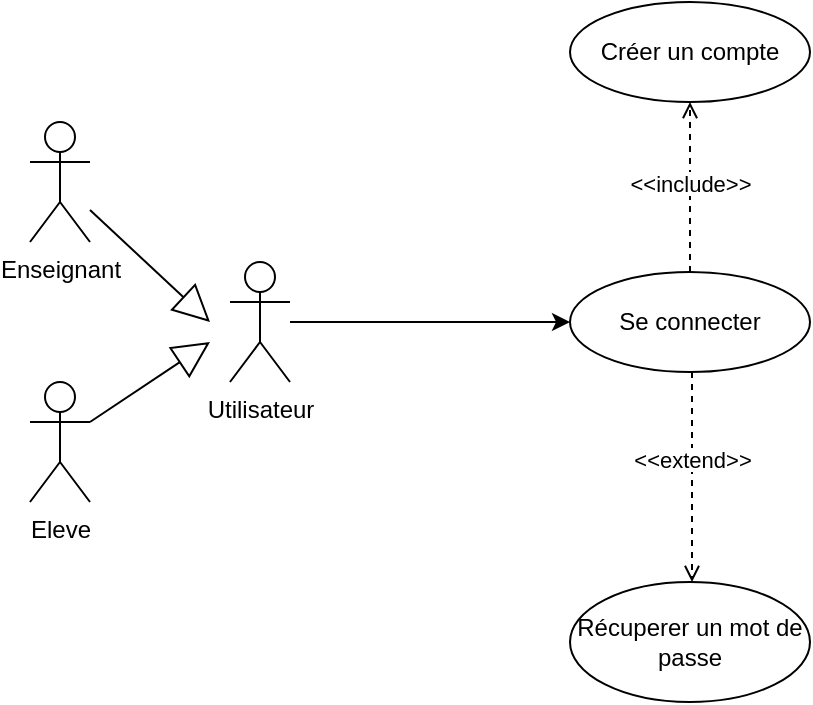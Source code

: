 <mxfile version="14.6.13" type="device" pages="5"><diagram id="R2lEEEUBdFMjLlhIrx00" name="Login"><mxGraphModel dx="1936" dy="966" grid="1" gridSize="10" guides="1" tooltips="1" connect="1" arrows="1" fold="1" page="1" pageScale="1" pageWidth="850" pageHeight="1100" math="0" shadow="0" extFonts="Permanent Marker^https://fonts.googleapis.com/css?family=Permanent+Marker"><root><mxCell id="0"/><mxCell id="1" parent="0"/><mxCell id="rSMUd6y8HLeWPfy1jwJ5-3" value="Se connecter" style="ellipse;whiteSpace=wrap;html=1;" parent="1" vertex="1"><mxGeometry x="240" y="305" width="120" height="50" as="geometry"/></mxCell><mxCell id="rSMUd6y8HLeWPfy1jwJ5-4" value="Récuperer un mot de passe" style="ellipse;whiteSpace=wrap;html=1;" parent="1" vertex="1"><mxGeometry x="240" y="460" width="120" height="60" as="geometry"/></mxCell><mxCell id="rSMUd6y8HLeWPfy1jwJ5-5" value="Créer un compte" style="ellipse;whiteSpace=wrap;html=1;" parent="1" vertex="1"><mxGeometry x="240" y="170" width="120" height="50" as="geometry"/></mxCell><mxCell id="ScGOUG9SwUU2-ifX8I7G-1" style="edgeStyle=orthogonalEdgeStyle;rounded=0;jumpSize=6;orthogonalLoop=1;jettySize=auto;html=1;entryX=0;entryY=0.5;entryDx=0;entryDy=0;shadow=0;" parent="1" source="rSMUd6y8HLeWPfy1jwJ5-11" target="rSMUd6y8HLeWPfy1jwJ5-3" edge="1"><mxGeometry relative="1" as="geometry"/></mxCell><mxCell id="rSMUd6y8HLeWPfy1jwJ5-11" value="Utilisateur" style="shape=umlActor;verticalLabelPosition=bottom;verticalAlign=top;html=1;outlineConnect=0;" parent="1" vertex="1"><mxGeometry x="70" y="300" width="30" height="60" as="geometry"/></mxCell><mxCell id="FKmG4xjtZas7433FBow0-7" value="&lt;span style=&quot;background-color: rgb(255 , 255 , 255)&quot;&gt;&amp;lt;&amp;lt;include&amp;gt;&amp;gt;&lt;/span&gt;" style="html=1;verticalAlign=bottom;labelBackgroundColor=none;endArrow=open;endFill=0;dashed=1;exitX=0.5;exitY=0;exitDx=0;exitDy=0;entryX=0.5;entryY=1;entryDx=0;entryDy=0;" parent="1" source="rSMUd6y8HLeWPfy1jwJ5-3" target="rSMUd6y8HLeWPfy1jwJ5-5" edge="1"><mxGeometry x="-0.176" width="160" relative="1" as="geometry"><mxPoint x="280" y="490" as="sourcePoint"/><mxPoint x="440" y="490" as="targetPoint"/><mxPoint as="offset"/></mxGeometry></mxCell><mxCell id="FKmG4xjtZas7433FBow0-8" value="&lt;span style=&quot;background-color: rgb(255 , 255 , 255)&quot;&gt;&amp;lt;&amp;lt;extend&amp;gt;&amp;gt;&lt;/span&gt;" style="html=1;verticalAlign=bottom;labelBackgroundColor=none;endArrow=open;endFill=0;dashed=1;exitX=0.5;exitY=1;exitDx=0;exitDy=0;entryX=0.5;entryY=0;entryDx=0;entryDy=0;jumpSize=6;shadow=0;" parent="1" edge="1"><mxGeometry width="160" relative="1" as="geometry"><mxPoint x="301" y="355" as="sourcePoint"/><mxPoint x="301" y="460" as="targetPoint"/></mxGeometry></mxCell><mxCell id="FKmG4xjtZas7433FBow0-18" value="Enseignant" style="shape=umlActor;verticalLabelPosition=bottom;verticalAlign=top;html=1;outlineConnect=0;" parent="1" vertex="1"><mxGeometry x="-30" y="230" width="30" height="60" as="geometry"/></mxCell><mxCell id="FKmG4xjtZas7433FBow0-19" value="Eleve" style="shape=umlActor;verticalLabelPosition=bottom;verticalAlign=top;html=1;outlineConnect=0;" parent="1" vertex="1"><mxGeometry x="-30" y="360" width="30" height="60" as="geometry"/></mxCell><mxCell id="FKmG4xjtZas7433FBow0-20" value="" style="endArrow=block;endSize=16;endFill=0;html=1;shadow=0;" parent="1" source="FKmG4xjtZas7433FBow0-18" edge="1"><mxGeometry width="160" relative="1" as="geometry"><mxPoint x="70" y="380" as="sourcePoint"/><mxPoint x="60" y="330" as="targetPoint"/></mxGeometry></mxCell><mxCell id="FKmG4xjtZas7433FBow0-21" value="" style="endArrow=block;endSize=16;endFill=0;html=1;shadow=0;" parent="1" source="FKmG4xjtZas7433FBow0-19" edge="1"><mxGeometry width="160" relative="1" as="geometry"><mxPoint x="70" y="380" as="sourcePoint"/><mxPoint x="60" y="340" as="targetPoint"/></mxGeometry></mxCell></root></mxGraphModel></diagram><diagram id="4jEv7oynq7CIjgr-kwUn" name="Dashboard"><mxGraphModel dx="1086" dy="966" grid="1" gridSize="10" guides="1" tooltips="1" connect="1" arrows="1" fold="1" page="1" pageScale="1" pageWidth="827" pageHeight="1169" math="0" shadow="0"><root><mxCell id="-KZJtEkH1yOGDYd6LbGD-0"/><mxCell id="-KZJtEkH1yOGDYd6LbGD-1" parent="-KZJtEkH1yOGDYd6LbGD-0"/><mxCell id="gYqjvf5ccGnWt-39jl98-0" value="Résumer des taches a faire" style="ellipse;whiteSpace=wrap;html=1;" parent="-KZJtEkH1yOGDYd6LbGD-1" vertex="1"><mxGeometry x="354" y="120" width="120" height="80" as="geometry"/></mxCell><mxCell id="gYqjvf5ccGnWt-39jl98-1" value="Consulter une liste des évenements" style="ellipse;whiteSpace=wrap;html=1;" parent="-KZJtEkH1yOGDYd6LbGD-1" vertex="1"><mxGeometry x="354" y="220" width="120" height="80" as="geometry"/></mxCell><mxCell id="gYqjvf5ccGnWt-39jl98-2" value="Connaitre le nombre de message non lu" style="ellipse;whiteSpace=wrap;html=1;" parent="-KZJtEkH1yOGDYd6LbGD-1" vertex="1"><mxGeometry x="354" y="330" width="120" height="80" as="geometry"/></mxCell><mxCell id="T8HB6-j4jNNHvIP1Svcs-6" style="edgeStyle=orthogonalEdgeStyle;rounded=0;jumpSize=6;orthogonalLoop=1;jettySize=auto;html=1;entryX=0;entryY=0.5;entryDx=0;entryDy=0;shadow=0;" parent="-KZJtEkH1yOGDYd6LbGD-1" source="T8HB6-j4jNNHvIP1Svcs-0" target="gYqjvf5ccGnWt-39jl98-1" edge="1"><mxGeometry relative="1" as="geometry"/></mxCell><mxCell id="yusRjlNf0jdUwTMBzE8d-0" style="edgeStyle=orthogonalEdgeStyle;rounded=0;jumpSize=6;orthogonalLoop=1;jettySize=auto;html=1;entryX=0;entryY=0.5;entryDx=0;entryDy=0;shadow=0;" parent="-KZJtEkH1yOGDYd6LbGD-1" source="T8HB6-j4jNNHvIP1Svcs-0" target="gYqjvf5ccGnWt-39jl98-0" edge="1"><mxGeometry relative="1" as="geometry"/></mxCell><mxCell id="yusRjlNf0jdUwTMBzE8d-1" style="edgeStyle=orthogonalEdgeStyle;rounded=0;jumpSize=6;orthogonalLoop=1;jettySize=auto;html=1;entryX=0;entryY=0.5;entryDx=0;entryDy=0;shadow=0;" parent="-KZJtEkH1yOGDYd6LbGD-1" source="T8HB6-j4jNNHvIP1Svcs-0" target="gYqjvf5ccGnWt-39jl98-2" edge="1"><mxGeometry relative="1" as="geometry"/></mxCell><mxCell id="T8HB6-j4jNNHvIP1Svcs-0" value="Utilisateur" style="shape=umlActor;verticalLabelPosition=bottom;verticalAlign=top;html=1;outlineConnect=0;" parent="-KZJtEkH1yOGDYd6LbGD-1" vertex="1"><mxGeometry x="190" y="230" width="30" height="60" as="geometry"/></mxCell><mxCell id="T8HB6-j4jNNHvIP1Svcs-1" value="Enseignant" style="shape=umlActor;verticalLabelPosition=bottom;verticalAlign=top;html=1;outlineConnect=0;" parent="-KZJtEkH1yOGDYd6LbGD-1" vertex="1"><mxGeometry x="90" y="160" width="30" height="60" as="geometry"/></mxCell><mxCell id="T8HB6-j4jNNHvIP1Svcs-2" value="Eleve" style="shape=umlActor;verticalLabelPosition=bottom;verticalAlign=top;html=1;outlineConnect=0;" parent="-KZJtEkH1yOGDYd6LbGD-1" vertex="1"><mxGeometry x="90" y="290" width="30" height="60" as="geometry"/></mxCell><mxCell id="T8HB6-j4jNNHvIP1Svcs-3" value="" style="endArrow=block;endSize=16;endFill=0;html=1;shadow=0;" parent="-KZJtEkH1yOGDYd6LbGD-1" source="T8HB6-j4jNNHvIP1Svcs-1" edge="1"><mxGeometry width="160" relative="1" as="geometry"><mxPoint x="190" y="310" as="sourcePoint"/><mxPoint x="180" y="260" as="targetPoint"/></mxGeometry></mxCell><mxCell id="T8HB6-j4jNNHvIP1Svcs-4" value="" style="endArrow=block;endSize=16;endFill=0;html=1;shadow=0;" parent="-KZJtEkH1yOGDYd6LbGD-1" source="T8HB6-j4jNNHvIP1Svcs-2" edge="1"><mxGeometry width="160" relative="1" as="geometry"><mxPoint x="190" y="310" as="sourcePoint"/><mxPoint x="180" y="270" as="targetPoint"/></mxGeometry></mxCell></root></mxGraphModel></diagram><diagram id="g4xieqAOuOU14rqP-DAW" name="Calendrier"><mxGraphModel dx="1913" dy="966" grid="1" gridSize="10" guides="1" tooltips="1" connect="1" arrows="1" fold="1" page="1" pageScale="1" pageWidth="827" pageHeight="1169" math="0" shadow="0"><root><mxCell id="tIIGLsmRnbtoUTvVpIsX-0"/><mxCell id="tIIGLsmRnbtoUTvVpIsX-1" parent="tIIGLsmRnbtoUTvVpIsX-0"/><mxCell id="Bj8ziiDUbTDtiFYRkw10-0" value="Consulter les évenements" style="ellipse;whiteSpace=wrap;html=1;" parent="tIIGLsmRnbtoUTvVpIsX-1" vertex="1"><mxGeometry x="200" y="305" width="120" height="50" as="geometry"/></mxCell><mxCell id="Bj8ziiDUbTDtiFYRkw10-1" value="Fixer un rendez-vous" style="ellipse;whiteSpace=wrap;html=1;" parent="tIIGLsmRnbtoUTvVpIsX-1" vertex="1"><mxGeometry x="200" y="235" width="120" height="50" as="geometry"/></mxCell><mxCell id="hpWziDBWc-fgpZX8k803-5" style="edgeStyle=orthogonalEdgeStyle;rounded=0;jumpSize=6;orthogonalLoop=1;jettySize=auto;html=1;entryX=0;entryY=0.5;entryDx=0;entryDy=0;shadow=0;" parent="tIIGLsmRnbtoUTvVpIsX-1" source="hpWziDBWc-fgpZX8k803-0" target="Bj8ziiDUbTDtiFYRkw10-0" edge="1"><mxGeometry relative="1" as="geometry"/></mxCell><mxCell id="hpWziDBWc-fgpZX8k803-0" value="Utilisateur" style="shape=umlActor;verticalLabelPosition=bottom;verticalAlign=top;html=1;outlineConnect=0;" parent="tIIGLsmRnbtoUTvVpIsX-1" vertex="1"><mxGeometry x="70" y="300" width="30" height="60" as="geometry"/></mxCell><mxCell id="hpWziDBWc-fgpZX8k803-7" style="edgeStyle=orthogonalEdgeStyle;rounded=0;jumpSize=6;orthogonalLoop=1;jettySize=auto;html=1;entryX=0;entryY=0.5;entryDx=0;entryDy=0;shadow=0;" parent="tIIGLsmRnbtoUTvVpIsX-1" source="hpWziDBWc-fgpZX8k803-1" target="Bj8ziiDUbTDtiFYRkw10-1" edge="1"><mxGeometry relative="1" as="geometry"/></mxCell><mxCell id="hpWziDBWc-fgpZX8k803-1" value="Enseignant" style="shape=umlActor;verticalLabelPosition=bottom;verticalAlign=top;html=1;outlineConnect=0;" parent="tIIGLsmRnbtoUTvVpIsX-1" vertex="1"><mxGeometry x="-30" y="230" width="30" height="60" as="geometry"/></mxCell><mxCell id="hpWziDBWc-fgpZX8k803-2" value="Eleve" style="shape=umlActor;verticalLabelPosition=bottom;verticalAlign=top;html=1;outlineConnect=0;" parent="tIIGLsmRnbtoUTvVpIsX-1" vertex="1"><mxGeometry x="-30" y="360" width="30" height="60" as="geometry"/></mxCell><mxCell id="hpWziDBWc-fgpZX8k803-3" value="" style="endArrow=block;endSize=16;endFill=0;html=1;shadow=0;" parent="tIIGLsmRnbtoUTvVpIsX-1" source="hpWziDBWc-fgpZX8k803-1" edge="1"><mxGeometry width="160" relative="1" as="geometry"><mxPoint x="70" y="380" as="sourcePoint"/><mxPoint x="60" y="330" as="targetPoint"/></mxGeometry></mxCell><mxCell id="hpWziDBWc-fgpZX8k803-4" value="" style="endArrow=block;endSize=16;endFill=0;html=1;shadow=0;" parent="tIIGLsmRnbtoUTvVpIsX-1" source="hpWziDBWc-fgpZX8k803-2" edge="1"><mxGeometry width="160" relative="1" as="geometry"><mxPoint x="70" y="380" as="sourcePoint"/><mxPoint x="60" y="340" as="targetPoint"/></mxGeometry></mxCell></root></mxGraphModel></diagram><diagram id="NMIDcMLKZkJlccmPh-JX" name="Conversation"><mxGraphModel dx="1086" dy="966" grid="1" gridSize="10" guides="1" tooltips="1" connect="1" arrows="1" fold="1" page="1" pageScale="1" pageWidth="827" pageHeight="1169" math="0" shadow="0"><root><mxCell id="c-_Pf8FXU9XAGsWpJMrl-0"/><mxCell id="c-_Pf8FXU9XAGsWpJMrl-1" parent="c-_Pf8FXU9XAGsWpJMrl-0"/><mxCell id="3iKswAKg5Su7XsFmMc-q-0" value="Envoyer un message" style="ellipse;whiteSpace=wrap;html=1;" parent="c-_Pf8FXU9XAGsWpJMrl-1" vertex="1"><mxGeometry x="354" y="170" width="120" height="50" as="geometry"/></mxCell><mxCell id="3iKswAKg5Su7XsFmMc-q-1" value="Consulter le statut d'un message" style="ellipse;whiteSpace=wrap;html=1;" parent="c-_Pf8FXU9XAGsWpJMrl-1" vertex="1"><mxGeometry x="354" y="230" width="120" height="60" as="geometry"/></mxCell><mxCell id="DExkzPe5a1t-MNLbC1IM-0" value="Consulter l'historique d'une discussion" style="ellipse;whiteSpace=wrap;html=1;" parent="c-_Pf8FXU9XAGsWpJMrl-1" vertex="1"><mxGeometry x="354" y="80" width="120" height="80" as="geometry"/></mxCell><mxCell id="D_ciCXgMRhSDM0gC1hc7-0" value="Gérer sa liste de contact" style="ellipse;whiteSpace=wrap;html=1;" parent="c-_Pf8FXU9XAGsWpJMrl-1" vertex="1"><mxGeometry x="354" y="300" width="120" height="80" as="geometry"/></mxCell><mxCell id="f5Lo1KeufQrUxNOUMKfq-5" style="edgeStyle=orthogonalEdgeStyle;rounded=0;jumpSize=6;orthogonalLoop=1;jettySize=auto;html=1;entryX=0;entryY=0.5;entryDx=0;entryDy=0;shadow=0;" parent="c-_Pf8FXU9XAGsWpJMrl-1" source="f5Lo1KeufQrUxNOUMKfq-0" target="3iKswAKg5Su7XsFmMc-q-0" edge="1"><mxGeometry relative="1" as="geometry"/></mxCell><mxCell id="f5Lo1KeufQrUxNOUMKfq-6" style="edgeStyle=orthogonalEdgeStyle;rounded=0;jumpSize=6;orthogonalLoop=1;jettySize=auto;html=1;entryX=0;entryY=0.5;entryDx=0;entryDy=0;shadow=0;" parent="c-_Pf8FXU9XAGsWpJMrl-1" source="f5Lo1KeufQrUxNOUMKfq-0" target="3iKswAKg5Su7XsFmMc-q-1" edge="1"><mxGeometry relative="1" as="geometry"/></mxCell><mxCell id="f5Lo1KeufQrUxNOUMKfq-7" style="edgeStyle=orthogonalEdgeStyle;rounded=0;jumpSize=6;orthogonalLoop=1;jettySize=auto;html=1;entryX=0;entryY=0.5;entryDx=0;entryDy=0;shadow=0;" parent="c-_Pf8FXU9XAGsWpJMrl-1" source="f5Lo1KeufQrUxNOUMKfq-0" target="DExkzPe5a1t-MNLbC1IM-0" edge="1"><mxGeometry relative="1" as="geometry"/></mxCell><mxCell id="f5Lo1KeufQrUxNOUMKfq-8" style="edgeStyle=orthogonalEdgeStyle;rounded=0;jumpSize=6;orthogonalLoop=1;jettySize=auto;html=1;entryX=0;entryY=0.5;entryDx=0;entryDy=0;shadow=0;" parent="c-_Pf8FXU9XAGsWpJMrl-1" source="f5Lo1KeufQrUxNOUMKfq-0" target="D_ciCXgMRhSDM0gC1hc7-0" edge="1"><mxGeometry relative="1" as="geometry"/></mxCell><mxCell id="f5Lo1KeufQrUxNOUMKfq-0" value="Utilisateur" style="shape=umlActor;verticalLabelPosition=bottom;verticalAlign=top;html=1;outlineConnect=0;" parent="c-_Pf8FXU9XAGsWpJMrl-1" vertex="1"><mxGeometry x="170" y="190" width="30" height="60" as="geometry"/></mxCell><mxCell id="f5Lo1KeufQrUxNOUMKfq-1" value="Enseignant" style="shape=umlActor;verticalLabelPosition=bottom;verticalAlign=top;html=1;outlineConnect=0;" parent="c-_Pf8FXU9XAGsWpJMrl-1" vertex="1"><mxGeometry x="70" y="120" width="30" height="60" as="geometry"/></mxCell><mxCell id="f5Lo1KeufQrUxNOUMKfq-2" value="Eleve" style="shape=umlActor;verticalLabelPosition=bottom;verticalAlign=top;html=1;outlineConnect=0;" parent="c-_Pf8FXU9XAGsWpJMrl-1" vertex="1"><mxGeometry x="70" y="250" width="30" height="60" as="geometry"/></mxCell><mxCell id="f5Lo1KeufQrUxNOUMKfq-3" value="" style="endArrow=block;endSize=16;endFill=0;html=1;shadow=0;" parent="c-_Pf8FXU9XAGsWpJMrl-1" source="f5Lo1KeufQrUxNOUMKfq-1" edge="1"><mxGeometry width="160" relative="1" as="geometry"><mxPoint x="170" y="270" as="sourcePoint"/><mxPoint x="160" y="220" as="targetPoint"/></mxGeometry></mxCell><mxCell id="f5Lo1KeufQrUxNOUMKfq-4" value="" style="endArrow=block;endSize=16;endFill=0;html=1;shadow=0;" parent="c-_Pf8FXU9XAGsWpJMrl-1" source="f5Lo1KeufQrUxNOUMKfq-2" edge="1"><mxGeometry width="160" relative="1" as="geometry"><mxPoint x="170" y="270" as="sourcePoint"/><mxPoint x="160" y="230" as="targetPoint"/></mxGeometry></mxCell></root></mxGraphModel></diagram><diagram id="KEAClVD9knoYeYSk_A8b" name="Gestion des taches"><mxGraphModel dx="1086" dy="966" grid="1" gridSize="10" guides="1" tooltips="1" connect="1" arrows="1" fold="1" page="1" pageScale="1" pageWidth="827" pageHeight="1169" math="0" shadow="0"><root><mxCell id="2LnobJkTuCokU2M8OOEJ-0"/><mxCell id="2LnobJkTuCokU2M8OOEJ-1" parent="2LnobJkTuCokU2M8OOEJ-0"/><mxCell id="U9QmG27ie4dcTdLK0zaD-0" value="Créer une tâche pour soi" style="ellipse;whiteSpace=wrap;html=1;" parent="2LnobJkTuCokU2M8OOEJ-1" vertex="1"><mxGeometry x="294" y="385" width="120" height="50" as="geometry"/></mxCell><mxCell id="U9QmG27ie4dcTdLK0zaD-1" value="Créer une tache pour ses élèves" style="ellipse;whiteSpace=wrap;html=1;" parent="2LnobJkTuCokU2M8OOEJ-1" vertex="1"><mxGeometry x="294" y="255" width="120" height="50" as="geometry"/></mxCell><mxCell id="5fpOQ2GWt9cs8owolXFb-0" value="Consulter/gerer la ToDo liste" style="ellipse;whiteSpace=wrap;html=1;" parent="2LnobJkTuCokU2M8OOEJ-1" vertex="1"><mxGeometry x="294" y="320" width="120" height="60" as="geometry"/></mxCell><mxCell id="c0tEImnX7EugnEqwl5jT-6" style="edgeStyle=orthogonalEdgeStyle;rounded=0;jumpSize=6;orthogonalLoop=1;jettySize=auto;html=1;entryX=0;entryY=0.5;entryDx=0;entryDy=0;shadow=0;" parent="2LnobJkTuCokU2M8OOEJ-1" source="c0tEImnX7EugnEqwl5jT-0" target="5fpOQ2GWt9cs8owolXFb-0" edge="1"><mxGeometry relative="1" as="geometry"/></mxCell><mxCell id="c0tEImnX7EugnEqwl5jT-0" value="Utilisateur" style="shape=umlActor;verticalLabelPosition=bottom;verticalAlign=top;html=1;outlineConnect=0;" parent="2LnobJkTuCokU2M8OOEJ-1" vertex="1"><mxGeometry x="160" y="320" width="30" height="60" as="geometry"/></mxCell><mxCell id="c0tEImnX7EugnEqwl5jT-5" style="edgeStyle=orthogonalEdgeStyle;rounded=0;jumpSize=6;orthogonalLoop=1;jettySize=auto;html=1;entryX=0;entryY=0.5;entryDx=0;entryDy=0;shadow=0;" parent="2LnobJkTuCokU2M8OOEJ-1" source="c0tEImnX7EugnEqwl5jT-1" target="U9QmG27ie4dcTdLK0zaD-1" edge="1"><mxGeometry relative="1" as="geometry"/></mxCell><mxCell id="c0tEImnX7EugnEqwl5jT-1" value="Enseignant" style="shape=umlActor;verticalLabelPosition=bottom;verticalAlign=top;html=1;outlineConnect=0;" parent="2LnobJkTuCokU2M8OOEJ-1" vertex="1"><mxGeometry x="60" y="250" width="30" height="60" as="geometry"/></mxCell><mxCell id="c0tEImnX7EugnEqwl5jT-7" style="edgeStyle=orthogonalEdgeStyle;rounded=0;jumpSize=6;orthogonalLoop=1;jettySize=auto;html=1;entryX=0;entryY=0.5;entryDx=0;entryDy=0;shadow=0;" parent="2LnobJkTuCokU2M8OOEJ-1" source="c0tEImnX7EugnEqwl5jT-2" target="U9QmG27ie4dcTdLK0zaD-0" edge="1"><mxGeometry relative="1" as="geometry"/></mxCell><mxCell id="c0tEImnX7EugnEqwl5jT-2" value="Eleve" style="shape=umlActor;verticalLabelPosition=bottom;verticalAlign=top;html=1;outlineConnect=0;" parent="2LnobJkTuCokU2M8OOEJ-1" vertex="1"><mxGeometry x="60" y="380" width="30" height="60" as="geometry"/></mxCell><mxCell id="c0tEImnX7EugnEqwl5jT-3" value="" style="endArrow=block;endSize=16;endFill=0;html=1;shadow=0;" parent="2LnobJkTuCokU2M8OOEJ-1" source="c0tEImnX7EugnEqwl5jT-1" edge="1"><mxGeometry width="160" relative="1" as="geometry"><mxPoint x="160" y="400" as="sourcePoint"/><mxPoint x="150" y="350" as="targetPoint"/></mxGeometry></mxCell><mxCell id="c0tEImnX7EugnEqwl5jT-4" value="" style="endArrow=block;endSize=16;endFill=0;html=1;shadow=0;" parent="2LnobJkTuCokU2M8OOEJ-1" source="c0tEImnX7EugnEqwl5jT-2" edge="1"><mxGeometry width="160" relative="1" as="geometry"><mxPoint x="160" y="400" as="sourcePoint"/><mxPoint x="150" y="360" as="targetPoint"/></mxGeometry></mxCell></root></mxGraphModel></diagram></mxfile>